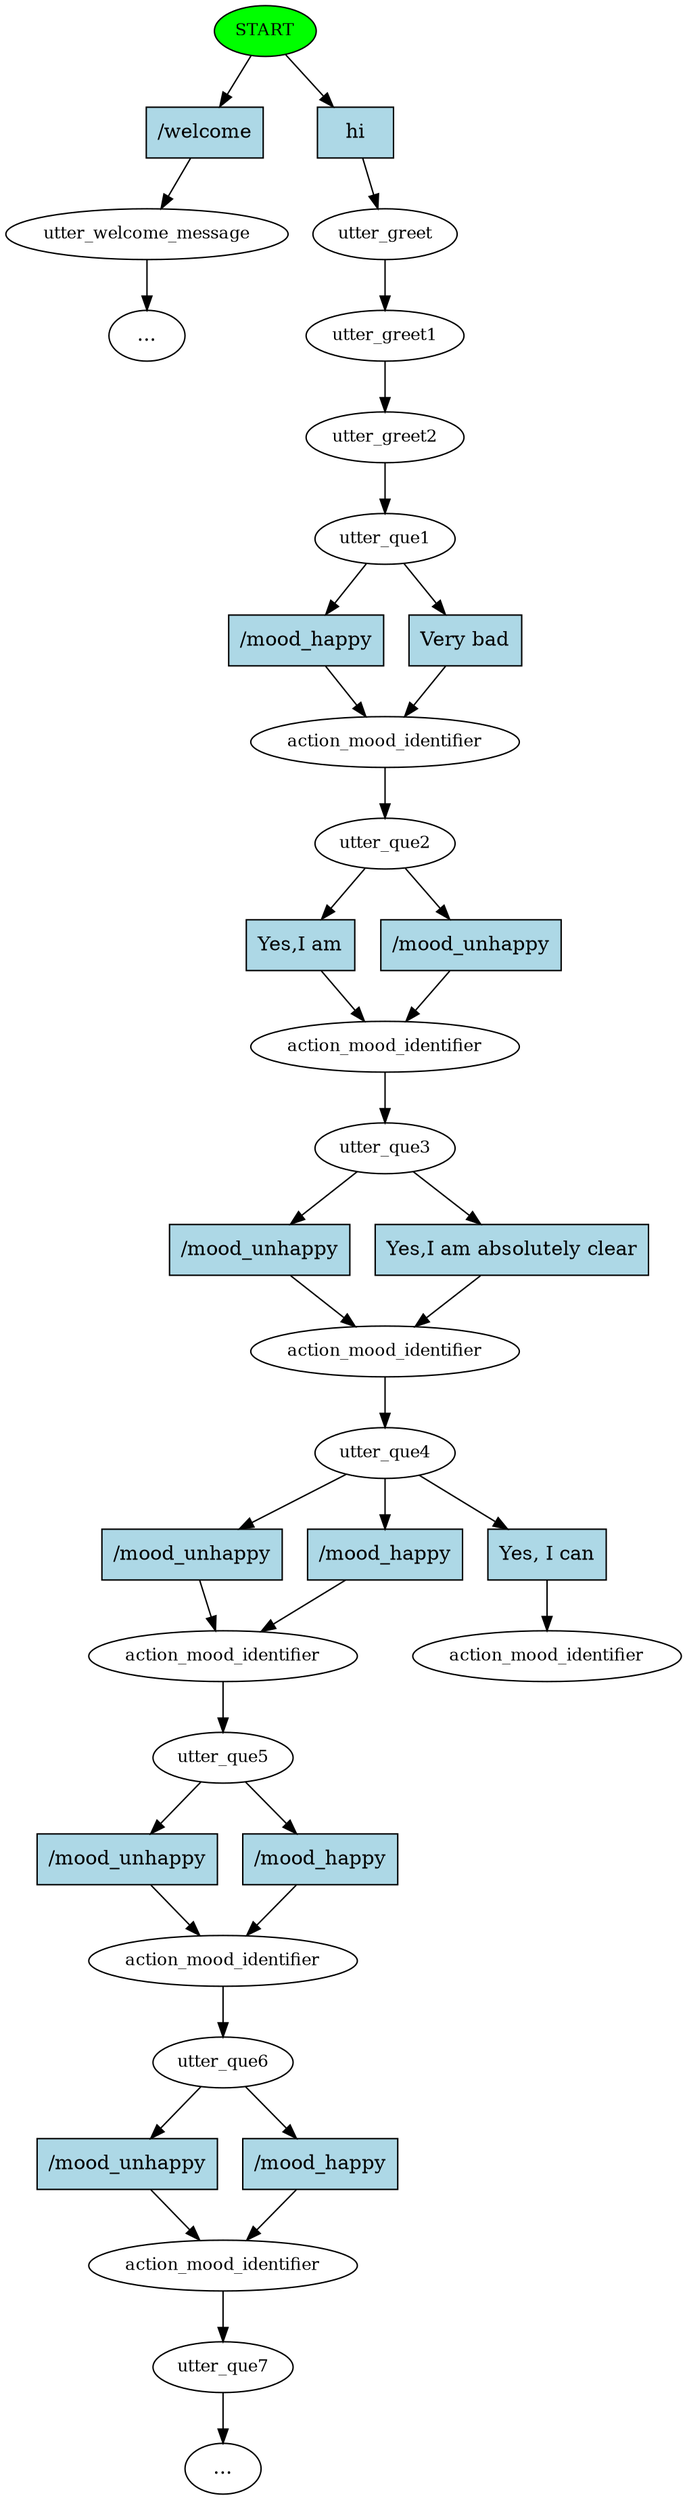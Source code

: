 digraph  {
0 [class="start active", fillcolor=green, fontsize=12, label=START, style=filled];
1 [class="", fontsize=12, label=utter_welcome_message];
"-3" [class=ellipsis, label="..."];
2 [class=active, fontsize=12, label=utter_greet];
3 [class=active, fontsize=12, label=utter_greet1];
4 [class=active, fontsize=12, label=utter_greet2];
5 [class=active, fontsize=12, label=utter_que1];
6 [class=active, fontsize=12, label=action_mood_identifier];
7 [class=active, fontsize=12, label=utter_que2];
8 [class=active, fontsize=12, label=action_mood_identifier];
9 [class=active, fontsize=12, label=utter_que3];
10 [class=active, fontsize=12, label=action_mood_identifier];
11 [class=active, fontsize=12, label=utter_que4];
12 [class="", fontsize=12, label=action_mood_identifier];
13 [class="", fontsize=12, label=utter_que5];
14 [class="", fontsize=12, label=action_mood_identifier];
15 [class="", fontsize=12, label=utter_que6];
16 [class="", fontsize=12, label=action_mood_identifier];
17 [class="", fontsize=12, label=utter_que7];
"-1027" [class=ellipsis, label="..."];
16396 [class="dashed active", fontsize=12, label=action_mood_identifier];
16397 [class=intent, fillcolor=lightblue, label="/welcome", shape=rect, style=filled];
16398 [class="intent active", fillcolor=lightblue, label=hi, shape=rect, style=filled];
16399 [class=intent, fillcolor=lightblue, label="/mood_happy", shape=rect, style=filled];
16400 [class="intent active", fillcolor=lightblue, label="Very bad", shape=rect, style=filled];
16401 [class="intent active", fillcolor=lightblue, label="Yes,I am", shape=rect, style=filled];
16402 [class=intent, fillcolor=lightblue, label="/mood_unhappy", shape=rect, style=filled];
16403 [class=intent, fillcolor=lightblue, label="/mood_unhappy", shape=rect, style=filled];
16404 [class="intent active", fillcolor=lightblue, label="Yes,I am absolutely clear", shape=rect, style=filled];
16405 [class=intent, fillcolor=lightblue, label="/mood_unhappy", shape=rect, style=filled];
16406 [class=intent, fillcolor=lightblue, label="/mood_happy", shape=rect, style=filled];
16407 [class="intent active", fillcolor=lightblue, label="Yes, I can", shape=rect, style=filled];
16408 [class=intent, fillcolor=lightblue, label="/mood_unhappy", shape=rect, style=filled];
16409 [class=intent, fillcolor=lightblue, label="/mood_happy", shape=rect, style=filled];
16410 [class=intent, fillcolor=lightblue, label="/mood_unhappy", shape=rect, style=filled];
16411 [class=intent, fillcolor=lightblue, label="/mood_happy", shape=rect, style=filled];
0 -> 16397  [class="", key=0];
0 -> 16398  [class=active, key=0];
1 -> "-3"  [class="", key=NONE, label=""];
2 -> 3  [class=active, key=NONE, label=""];
3 -> 4  [class=active, key=NONE, label=""];
4 -> 5  [class=active, key=NONE, label=""];
5 -> 16399  [class="", key=0];
5 -> 16400  [class=active, key=0];
6 -> 7  [class=active, key=NONE, label=""];
7 -> 16401  [class=active, key=0];
7 -> 16402  [class="", key=0];
8 -> 9  [class=active, key=NONE, label=""];
9 -> 16403  [class="", key=0];
9 -> 16404  [class=active, key=0];
10 -> 11  [class=active, key=NONE, label=""];
11 -> 16405  [class="", key=0];
11 -> 16406  [class="", key=0];
11 -> 16407  [class=active, key=0];
12 -> 13  [class="", key=NONE, label=""];
13 -> 16408  [class="", key=0];
13 -> 16409  [class="", key=0];
14 -> 15  [class="", key=NONE, label=""];
15 -> 16410  [class="", key=0];
15 -> 16411  [class="", key=0];
16 -> 17  [class="", key=NONE, label=""];
17 -> "-1027"  [class="", key=NONE, label=""];
16397 -> 1  [class="", key=0];
16398 -> 2  [class=active, key=0];
16399 -> 6  [class="", key=0];
16400 -> 6  [class=active, key=0];
16401 -> 8  [class=active, key=0];
16402 -> 8  [class="", key=0];
16403 -> 10  [class="", key=0];
16404 -> 10  [class=active, key=0];
16405 -> 12  [class="", key=0];
16406 -> 12  [class="", key=0];
16407 -> 16396  [class=active, key=0];
16408 -> 14  [class="", key=0];
16409 -> 14  [class="", key=0];
16410 -> 16  [class="", key=0];
16411 -> 16  [class="", key=0];
}
